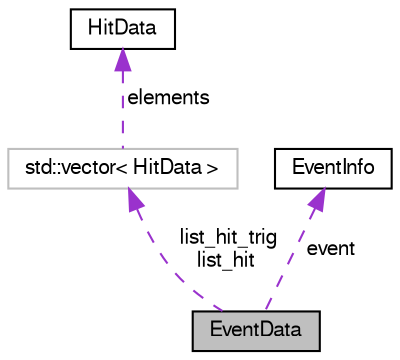 digraph "EventData"
{
  bgcolor="transparent";
  edge [fontname="FreeSans",fontsize="10",labelfontname="FreeSans",labelfontsize="10"];
  node [fontname="FreeSans",fontsize="10",shape=record];
  Node1 [label="EventData",height=0.2,width=0.4,color="black", fillcolor="grey75", style="filled" fontcolor="black"];
  Node2 -> Node1 [dir="back",color="darkorchid3",fontsize="10",style="dashed",label=" list_hit_trig\nlist_hit" ,fontname="FreeSans"];
  Node2 [label="std::vector\< HitData \>",height=0.2,width=0.4,color="grey75"];
  Node3 -> Node2 [dir="back",color="darkorchid3",fontsize="10",style="dashed",label=" elements" ,fontname="FreeSans"];
  Node3 [label="HitData",height=0.2,width=0.4,color="black",URL="$d2/de9/structHitData.html"];
  Node4 -> Node1 [dir="back",color="darkorchid3",fontsize="10",style="dashed",label=" event" ,fontname="FreeSans"];
  Node4 [label="EventInfo",height=0.2,width=0.4,color="black",URL="$d2/d31/structEventInfo.html"];
}
